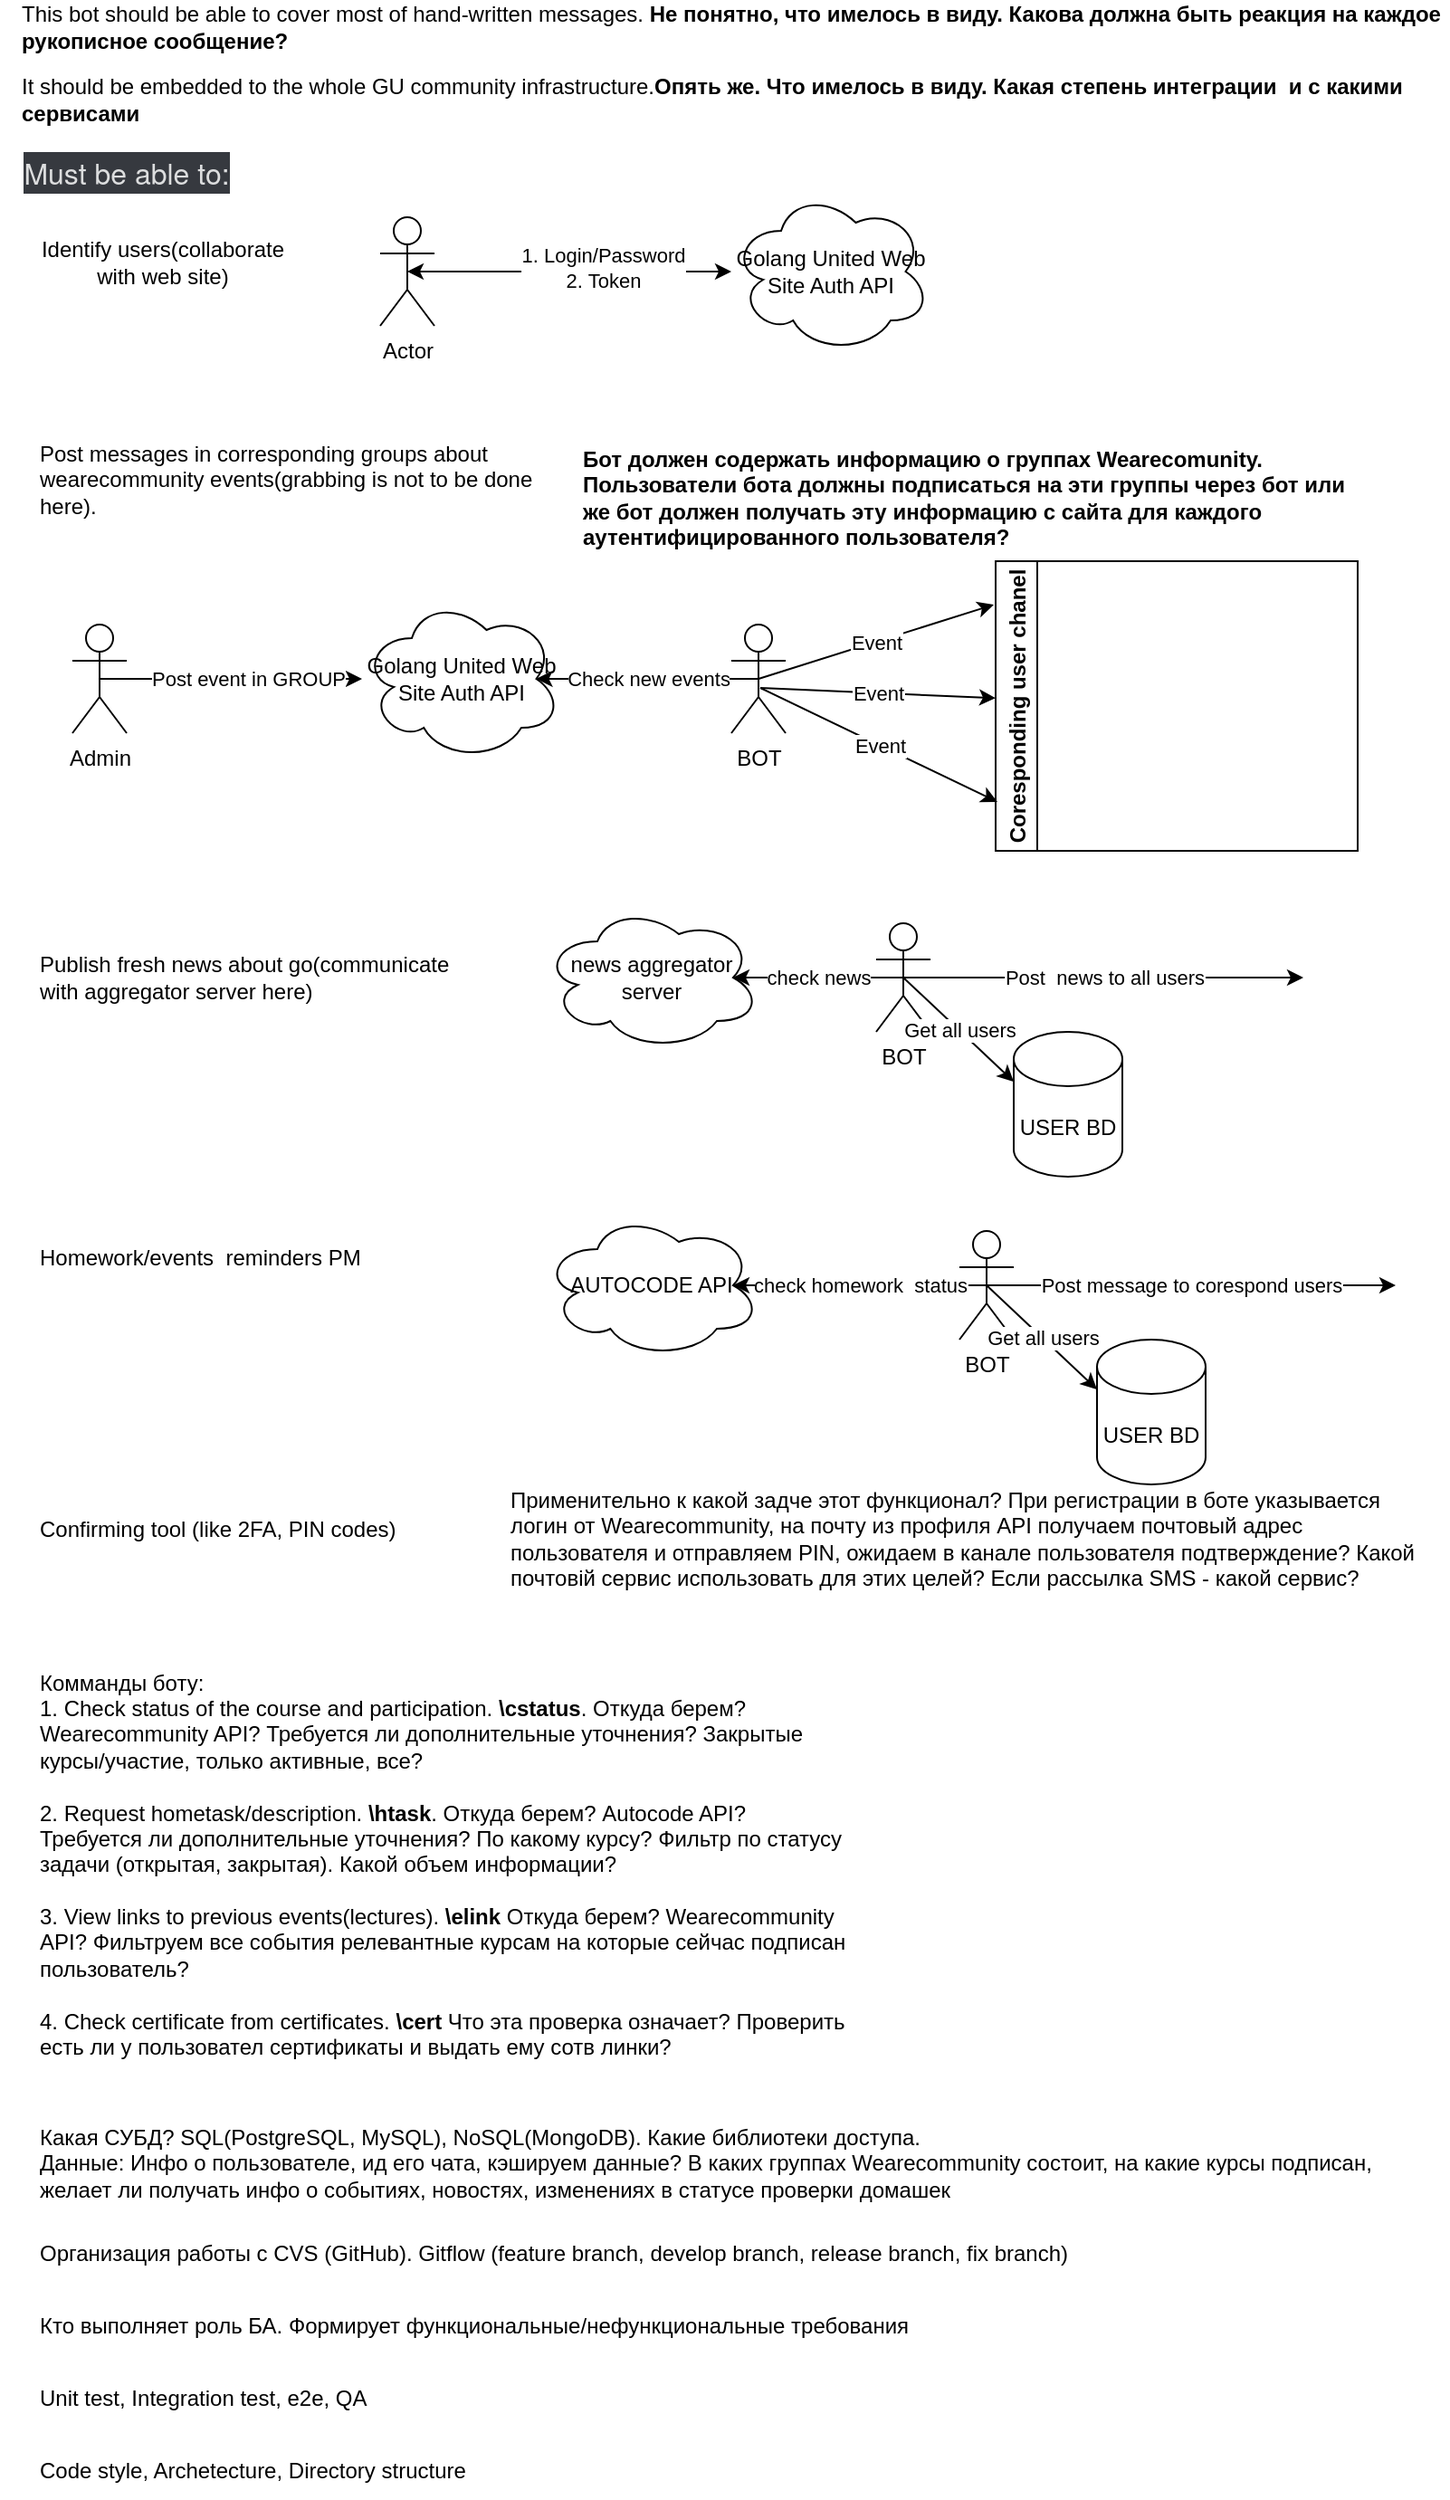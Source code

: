 <mxfile version="20.3.7" type="github">
  <diagram id="NuDOtJG8TD-ys9CqmtJ7" name="Страница 1">
    <mxGraphModel dx="868" dy="460" grid="1" gridSize="10" guides="1" tooltips="1" connect="1" arrows="1" fold="1" page="1" pageScale="1" pageWidth="827" pageHeight="1169" math="0" shadow="0">
      <root>
        <mxCell id="0" />
        <mxCell id="1" parent="0" />
        <mxCell id="jUb1sBOBOLr7_-jceM8G-1" value="This bot should be able to cover most of hand-written messages. &lt;b&gt;Не понятно, что имелось в виду. Какова должна быть реакция на каждое рукописное сообщение?&lt;/b&gt;" style="text;html=1;strokeColor=none;fillColor=none;align=left;verticalAlign=middle;whiteSpace=wrap;rounded=0;" vertex="1" parent="1">
          <mxGeometry x="20" y="30" width="790" height="30" as="geometry" />
        </mxCell>
        <mxCell id="jUb1sBOBOLr7_-jceM8G-2" value="It should be embedded to the whole GU community infrastructure.&lt;b&gt;Опять же. Что имелось в виду. Какая степень интеграции&amp;nbsp; и с какими сервисами&lt;/b&gt;" style="text;html=1;strokeColor=none;fillColor=none;align=left;verticalAlign=middle;whiteSpace=wrap;rounded=0;" vertex="1" parent="1">
          <mxGeometry x="20" y="70" width="790" height="30" as="geometry" />
        </mxCell>
        <mxCell id="jUb1sBOBOLr7_-jceM8G-3" value="&lt;span style=&quot;color: rgb(220, 221, 222); font-family: Whitney, &amp;quot;Helvetica Neue&amp;quot;, Helvetica, Arial, sans-serif; font-size: 16px; text-align: left; background-color: rgb(54, 57, 63);&quot;&gt;Must be able to:&lt;/span&gt;" style="text;html=1;strokeColor=none;fillColor=none;align=center;verticalAlign=middle;whiteSpace=wrap;rounded=0;" vertex="1" parent="1">
          <mxGeometry x="10" y="110" width="140" height="30" as="geometry" />
        </mxCell>
        <mxCell id="jUb1sBOBOLr7_-jceM8G-4" value="Identify users(collaborate with web site)" style="text;html=1;strokeColor=none;fillColor=none;align=center;verticalAlign=middle;whiteSpace=wrap;rounded=0;" vertex="1" parent="1">
          <mxGeometry x="30" y="160" width="140" height="30" as="geometry" />
        </mxCell>
        <mxCell id="jUb1sBOBOLr7_-jceM8G-5" value="Golang United Web Site Auth API" style="ellipse;shape=cloud;whiteSpace=wrap;html=1;" vertex="1" parent="1">
          <mxGeometry x="414" y="135" width="110" height="90" as="geometry" />
        </mxCell>
        <mxCell id="jUb1sBOBOLr7_-jceM8G-6" value="Actor" style="shape=umlActor;verticalLabelPosition=bottom;verticalAlign=top;html=1;outlineConnect=0;" vertex="1" parent="1">
          <mxGeometry x="220" y="150" width="30" height="60" as="geometry" />
        </mxCell>
        <mxCell id="jUb1sBOBOLr7_-jceM8G-7" value="" style="endArrow=classic;startArrow=classic;html=1;rounded=0;exitX=0.5;exitY=0.5;exitDx=0;exitDy=0;exitPerimeter=0;" edge="1" parent="1" source="jUb1sBOBOLr7_-jceM8G-6" target="jUb1sBOBOLr7_-jceM8G-5">
          <mxGeometry width="50" height="50" relative="1" as="geometry">
            <mxPoint x="330" y="210" as="sourcePoint" />
            <mxPoint x="380" y="160" as="targetPoint" />
          </mxGeometry>
        </mxCell>
        <mxCell id="jUb1sBOBOLr7_-jceM8G-8" value="1. Login/Password&lt;br&gt;2. Token" style="edgeLabel;html=1;align=center;verticalAlign=middle;resizable=0;points=[];" vertex="1" connectable="0" parent="jUb1sBOBOLr7_-jceM8G-7">
          <mxGeometry x="0.207" y="2" relative="1" as="geometry">
            <mxPoint as="offset" />
          </mxGeometry>
        </mxCell>
        <mxCell id="jUb1sBOBOLr7_-jceM8G-9" value="Post messages in corresponding groups about wearecommunity events(grabbing is not to be done here)." style="text;html=1;strokeColor=none;fillColor=none;align=left;verticalAlign=middle;whiteSpace=wrap;rounded=0;" vertex="1" parent="1">
          <mxGeometry x="30" y="280" width="300" height="30" as="geometry" />
        </mxCell>
        <mxCell id="jUb1sBOBOLr7_-jceM8G-10" value="Бот должен содержать информацию о группах Wearecomunity. Пользователи бота должны подписаться на эти группы через бот или же бот должен получать эту информацию с сайта для каждого аутентифицированного пользователя?" style="text;html=1;strokeColor=none;fillColor=none;align=left;verticalAlign=middle;whiteSpace=wrap;rounded=0;fontStyle=1" vertex="1" parent="1">
          <mxGeometry x="330" y="270" width="440" height="70" as="geometry" />
        </mxCell>
        <mxCell id="jUb1sBOBOLr7_-jceM8G-11" value="Golang United Web Site Auth API" style="ellipse;shape=cloud;whiteSpace=wrap;html=1;" vertex="1" parent="1">
          <mxGeometry x="210" y="360" width="110" height="90" as="geometry" />
        </mxCell>
        <mxCell id="jUb1sBOBOLr7_-jceM8G-12" value="Admin" style="shape=umlActor;verticalLabelPosition=bottom;verticalAlign=top;html=1;outlineConnect=0;" vertex="1" parent="1">
          <mxGeometry x="50" y="375" width="30" height="60" as="geometry" />
        </mxCell>
        <mxCell id="jUb1sBOBOLr7_-jceM8G-13" value="" style="endArrow=classic;html=1;rounded=0;exitX=0.5;exitY=0.5;exitDx=0;exitDy=0;exitPerimeter=0;" edge="1" parent="1" source="jUb1sBOBOLr7_-jceM8G-12" target="jUb1sBOBOLr7_-jceM8G-11">
          <mxGeometry width="50" height="50" relative="1" as="geometry">
            <mxPoint x="330" y="330" as="sourcePoint" />
            <mxPoint x="380" y="280" as="targetPoint" />
          </mxGeometry>
        </mxCell>
        <mxCell id="jUb1sBOBOLr7_-jceM8G-14" value="Post event in GROUP" style="edgeLabel;html=1;align=center;verticalAlign=middle;resizable=0;points=[];" vertex="1" connectable="0" parent="jUb1sBOBOLr7_-jceM8G-13">
          <mxGeometry x="0.131" relative="1" as="geometry">
            <mxPoint as="offset" />
          </mxGeometry>
        </mxCell>
        <mxCell id="jUb1sBOBOLr7_-jceM8G-15" value="BOT" style="shape=umlActor;verticalLabelPosition=bottom;verticalAlign=top;html=1;outlineConnect=0;" vertex="1" parent="1">
          <mxGeometry x="414" y="375" width="30" height="60" as="geometry" />
        </mxCell>
        <mxCell id="jUb1sBOBOLr7_-jceM8G-18" value="Check new events" style="endArrow=classic;html=1;rounded=0;entryX=0.875;entryY=0.5;entryDx=0;entryDy=0;entryPerimeter=0;exitX=0.5;exitY=0.5;exitDx=0;exitDy=0;exitPerimeter=0;" edge="1" parent="1" source="jUb1sBOBOLr7_-jceM8G-15" target="jUb1sBOBOLr7_-jceM8G-11">
          <mxGeometry width="50" height="50" relative="1" as="geometry">
            <mxPoint x="330" y="360" as="sourcePoint" />
            <mxPoint x="380" y="310" as="targetPoint" />
          </mxGeometry>
        </mxCell>
        <mxCell id="jUb1sBOBOLr7_-jceM8G-19" value="Coresponding user chanel" style="swimlane;horizontal=0;" vertex="1" parent="1">
          <mxGeometry x="560" y="340" width="200" height="160" as="geometry" />
        </mxCell>
        <mxCell id="jUb1sBOBOLr7_-jceM8G-21" value="Event" style="endArrow=classic;html=1;rounded=0;exitX=0.5;exitY=0.5;exitDx=0;exitDy=0;exitPerimeter=0;entryX=-0.005;entryY=0.15;entryDx=0;entryDy=0;entryPerimeter=0;" edge="1" parent="1" source="jUb1sBOBOLr7_-jceM8G-15" target="jUb1sBOBOLr7_-jceM8G-19">
          <mxGeometry relative="1" as="geometry">
            <mxPoint x="310" y="340" as="sourcePoint" />
            <mxPoint x="410" y="340" as="targetPoint" />
          </mxGeometry>
        </mxCell>
        <mxCell id="jUb1sBOBOLr7_-jceM8G-22" value="Event" style="edgeLabel;resizable=0;html=1;align=center;verticalAlign=middle;" connectable="0" vertex="1" parent="jUb1sBOBOLr7_-jceM8G-21">
          <mxGeometry relative="1" as="geometry" />
        </mxCell>
        <mxCell id="jUb1sBOBOLr7_-jceM8G-23" value="" style="endArrow=classic;html=1;rounded=0;" edge="1" parent="1" target="jUb1sBOBOLr7_-jceM8G-19">
          <mxGeometry relative="1" as="geometry">
            <mxPoint x="430" y="410" as="sourcePoint" />
            <mxPoint x="569" y="374" as="targetPoint" />
          </mxGeometry>
        </mxCell>
        <mxCell id="jUb1sBOBOLr7_-jceM8G-24" value="Event" style="edgeLabel;resizable=0;html=1;align=center;verticalAlign=middle;" connectable="0" vertex="1" parent="jUb1sBOBOLr7_-jceM8G-23">
          <mxGeometry relative="1" as="geometry" />
        </mxCell>
        <mxCell id="jUb1sBOBOLr7_-jceM8G-25" value="" style="endArrow=classic;html=1;rounded=0;entryX=0.005;entryY=0.831;entryDx=0;entryDy=0;entryPerimeter=0;" edge="1" parent="1" target="jUb1sBOBOLr7_-jceM8G-19">
          <mxGeometry relative="1" as="geometry">
            <mxPoint x="430" y="410" as="sourcePoint" />
            <mxPoint x="570" y="425.652" as="targetPoint" />
          </mxGeometry>
        </mxCell>
        <mxCell id="jUb1sBOBOLr7_-jceM8G-26" value="Event" style="edgeLabel;resizable=0;html=1;align=center;verticalAlign=middle;" connectable="0" vertex="1" parent="jUb1sBOBOLr7_-jceM8G-25">
          <mxGeometry relative="1" as="geometry" />
        </mxCell>
        <mxCell id="jUb1sBOBOLr7_-jceM8G-27" value="Publish fresh news about go(communicate with aggregator server here)" style="text;html=1;strokeColor=none;fillColor=none;align=left;verticalAlign=middle;whiteSpace=wrap;rounded=0;" vertex="1" parent="1">
          <mxGeometry x="30" y="555" width="230" height="30" as="geometry" />
        </mxCell>
        <mxCell id="jUb1sBOBOLr7_-jceM8G-28" value="news aggregator server" style="ellipse;shape=cloud;whiteSpace=wrap;html=1;" vertex="1" parent="1">
          <mxGeometry x="310" y="530" width="120" height="80" as="geometry" />
        </mxCell>
        <mxCell id="jUb1sBOBOLr7_-jceM8G-29" value="BOT" style="shape=umlActor;verticalLabelPosition=bottom;verticalAlign=top;html=1;outlineConnect=0;" vertex="1" parent="1">
          <mxGeometry x="494" y="540" width="30" height="60" as="geometry" />
        </mxCell>
        <mxCell id="jUb1sBOBOLr7_-jceM8G-30" value="" style="endArrow=classic;html=1;rounded=0;entryX=0.875;entryY=0.5;entryDx=0;entryDy=0;entryPerimeter=0;exitX=0.5;exitY=0.5;exitDx=0;exitDy=0;exitPerimeter=0;" edge="1" parent="1" source="jUb1sBOBOLr7_-jceM8G-29" target="jUb1sBOBOLr7_-jceM8G-28">
          <mxGeometry relative="1" as="geometry">
            <mxPoint x="330" y="480" as="sourcePoint" />
            <mxPoint x="430" y="480" as="targetPoint" />
          </mxGeometry>
        </mxCell>
        <mxCell id="jUb1sBOBOLr7_-jceM8G-31" value="check news" style="edgeLabel;resizable=0;html=1;align=center;verticalAlign=middle;" connectable="0" vertex="1" parent="jUb1sBOBOLr7_-jceM8G-30">
          <mxGeometry relative="1" as="geometry" />
        </mxCell>
        <mxCell id="jUb1sBOBOLr7_-jceM8G-32" value="USER BD" style="shape=cylinder3;whiteSpace=wrap;html=1;boundedLbl=1;backgroundOutline=1;size=15;" vertex="1" parent="1">
          <mxGeometry x="570" y="600" width="60" height="80" as="geometry" />
        </mxCell>
        <mxCell id="jUb1sBOBOLr7_-jceM8G-34" value="" style="endArrow=classic;html=1;rounded=0;entryX=0;entryY=0;entryDx=0;entryDy=27.5;entryPerimeter=0;exitX=0.5;exitY=0.5;exitDx=0;exitDy=0;exitPerimeter=0;" edge="1" parent="1" source="jUb1sBOBOLr7_-jceM8G-29" target="jUb1sBOBOLr7_-jceM8G-32">
          <mxGeometry relative="1" as="geometry">
            <mxPoint x="330" y="480" as="sourcePoint" />
            <mxPoint x="430" y="480" as="targetPoint" />
          </mxGeometry>
        </mxCell>
        <mxCell id="jUb1sBOBOLr7_-jceM8G-35" value="Get all users" style="edgeLabel;resizable=0;html=1;align=center;verticalAlign=middle;" connectable="0" vertex="1" parent="jUb1sBOBOLr7_-jceM8G-34">
          <mxGeometry relative="1" as="geometry" />
        </mxCell>
        <mxCell id="jUb1sBOBOLr7_-jceM8G-36" value="" style="endArrow=classic;html=1;rounded=0;exitX=0.5;exitY=0.5;exitDx=0;exitDy=0;exitPerimeter=0;" edge="1" parent="1" source="jUb1sBOBOLr7_-jceM8G-29">
          <mxGeometry relative="1" as="geometry">
            <mxPoint x="330" y="480" as="sourcePoint" />
            <mxPoint x="730" y="570" as="targetPoint" />
          </mxGeometry>
        </mxCell>
        <mxCell id="jUb1sBOBOLr7_-jceM8G-37" value="Post&amp;nbsp; news to all users" style="edgeLabel;resizable=0;html=1;align=center;verticalAlign=middle;" connectable="0" vertex="1" parent="jUb1sBOBOLr7_-jceM8G-36">
          <mxGeometry relative="1" as="geometry" />
        </mxCell>
        <mxCell id="jUb1sBOBOLr7_-jceM8G-38" value="Homework/events&amp;nbsp; reminders PM" style="text;html=1;strokeColor=none;fillColor=none;align=left;verticalAlign=middle;whiteSpace=wrap;rounded=0;" vertex="1" parent="1">
          <mxGeometry x="30" y="710" width="190" height="30" as="geometry" />
        </mxCell>
        <mxCell id="jUb1sBOBOLr7_-jceM8G-39" value="AUTOCODE API" style="ellipse;shape=cloud;whiteSpace=wrap;html=1;" vertex="1" parent="1">
          <mxGeometry x="310" y="700" width="120" height="80" as="geometry" />
        </mxCell>
        <mxCell id="jUb1sBOBOLr7_-jceM8G-44" value="BOT" style="shape=umlActor;verticalLabelPosition=bottom;verticalAlign=top;html=1;outlineConnect=0;" vertex="1" parent="1">
          <mxGeometry x="540" y="710" width="30" height="60" as="geometry" />
        </mxCell>
        <mxCell id="jUb1sBOBOLr7_-jceM8G-46" value="USER BD" style="shape=cylinder3;whiteSpace=wrap;html=1;boundedLbl=1;backgroundOutline=1;size=15;" vertex="1" parent="1">
          <mxGeometry x="616" y="770" width="60" height="80" as="geometry" />
        </mxCell>
        <mxCell id="jUb1sBOBOLr7_-jceM8G-47" value="" style="endArrow=classic;html=1;rounded=0;entryX=0;entryY=0;entryDx=0;entryDy=27.5;entryPerimeter=0;exitX=0.5;exitY=0.5;exitDx=0;exitDy=0;exitPerimeter=0;" edge="1" parent="1" source="jUb1sBOBOLr7_-jceM8G-44" target="jUb1sBOBOLr7_-jceM8G-46">
          <mxGeometry relative="1" as="geometry">
            <mxPoint x="376" y="650" as="sourcePoint" />
            <mxPoint x="476" y="650" as="targetPoint" />
          </mxGeometry>
        </mxCell>
        <mxCell id="jUb1sBOBOLr7_-jceM8G-48" value="Get all users" style="edgeLabel;resizable=0;html=1;align=center;verticalAlign=middle;" connectable="0" vertex="1" parent="jUb1sBOBOLr7_-jceM8G-47">
          <mxGeometry relative="1" as="geometry" />
        </mxCell>
        <mxCell id="jUb1sBOBOLr7_-jceM8G-49" value="" style="endArrow=classic;html=1;rounded=0;entryX=0.875;entryY=0.5;entryDx=0;entryDy=0;entryPerimeter=0;exitX=0.5;exitY=0.5;exitDx=0;exitDy=0;exitPerimeter=0;" edge="1" parent="1" source="jUb1sBOBOLr7_-jceM8G-44" target="jUb1sBOBOLr7_-jceM8G-39">
          <mxGeometry relative="1" as="geometry">
            <mxPoint x="522" y="750" as="sourcePoint" />
            <mxPoint x="428" y="750" as="targetPoint" />
          </mxGeometry>
        </mxCell>
        <mxCell id="jUb1sBOBOLr7_-jceM8G-50" value="check homework&amp;nbsp; status" style="edgeLabel;resizable=0;html=1;align=center;verticalAlign=middle;" connectable="0" vertex="1" parent="jUb1sBOBOLr7_-jceM8G-49">
          <mxGeometry relative="1" as="geometry" />
        </mxCell>
        <mxCell id="jUb1sBOBOLr7_-jceM8G-51" value="" style="endArrow=classic;html=1;rounded=0;" edge="1" parent="1">
          <mxGeometry relative="1" as="geometry">
            <mxPoint x="555" y="740" as="sourcePoint" />
            <mxPoint x="781" y="740" as="targetPoint" />
          </mxGeometry>
        </mxCell>
        <mxCell id="jUb1sBOBOLr7_-jceM8G-52" value="Post message to corespond users" style="edgeLabel;resizable=0;html=1;align=center;verticalAlign=middle;" connectable="0" vertex="1" parent="jUb1sBOBOLr7_-jceM8G-51">
          <mxGeometry relative="1" as="geometry" />
        </mxCell>
        <mxCell id="jUb1sBOBOLr7_-jceM8G-53" value="Confirming tool (like 2FA, PIN codes)" style="text;html=1;strokeColor=none;fillColor=none;align=left;verticalAlign=middle;whiteSpace=wrap;rounded=0;" vertex="1" parent="1">
          <mxGeometry x="30" y="860" width="210" height="30" as="geometry" />
        </mxCell>
        <mxCell id="jUb1sBOBOLr7_-jceM8G-54" value="Применительно к какой задче этот функционал? При регистрации в боте указывается логин от Wearecommunity, на почту из профиля API получаем почтовый адрес пользователя и отправляем PIN, ожидаем в канале пользователя подтверждение? Какой почтовій сервис использовать для этих целей? Если рассылка SMS - какой сервис?" style="text;html=1;strokeColor=none;fillColor=none;align=left;verticalAlign=middle;whiteSpace=wrap;rounded=0;" vertex="1" parent="1">
          <mxGeometry x="290" y="860" width="510" height="40" as="geometry" />
        </mxCell>
        <mxCell id="jUb1sBOBOLr7_-jceM8G-55" value="Комманды боту:&lt;br&gt;1.&amp;nbsp;Check status of the course and participation. &lt;b&gt;\cstatus&lt;/b&gt;. Откуда берем? Wearecommunity API? Требуется ли дополнительные уточнения? Закрытые курсы/участие, только активные, все?&lt;br&gt;&lt;br&gt;2.&amp;nbsp;Request hometask/description. &lt;b&gt;\htask&lt;/b&gt;. Откуда берем? Autocode API? Требуется ли дополнительные уточнения? По какому курсу? Фильтр по статусу задачи (открытая, закрытая). Какой объем информации?&lt;br&gt;&lt;br&gt;3.&amp;nbsp;View links to previous events(lectures). &lt;b&gt;\elink&amp;nbsp;&lt;/b&gt;Откуда берем? Wearecommunity API? Фильтруем все события релевантные курсам на которые сейчас подписан пользователь?&lt;br&gt;&lt;br&gt;4.&amp;nbsp;Check certificate from certificates. &lt;b&gt;\cert&amp;nbsp;&lt;/b&gt;Что эта проверка означает? Проверить есть ли у пользовател сертификаты и выдать ему сотв линки?" style="text;html=1;strokeColor=none;fillColor=none;align=left;verticalAlign=middle;whiteSpace=wrap;rounded=0;" vertex="1" parent="1">
          <mxGeometry x="30" y="930" width="450" height="260" as="geometry" />
        </mxCell>
        <mxCell id="jUb1sBOBOLr7_-jceM8G-56" value="Какая СУБД? SQL(PostgreSQL, MySQL), NoSQL(MongoDB). Какие библиотеки доступа.&lt;br&gt;Данные: Инфо о пользователе, ид его чата, кэшируем данные? В каких группах Wearecommunity состоит, на какие курсы подписан, желает ли получать инфо о событиях, новостях, изменениях в статусе проверки домашек" style="text;html=1;strokeColor=none;fillColor=none;align=left;verticalAlign=middle;whiteSpace=wrap;rounded=0;" vertex="1" parent="1">
          <mxGeometry x="30" y="1210" width="740" height="30" as="geometry" />
        </mxCell>
        <mxCell id="jUb1sBOBOLr7_-jceM8G-57" value="Организация работы с CVS (GitHub). Gitflow (feature branch, develop branch, release branch, fix branch)" style="text;html=1;strokeColor=none;fillColor=none;align=left;verticalAlign=middle;whiteSpace=wrap;rounded=0;" vertex="1" parent="1">
          <mxGeometry x="30" y="1260" width="760" height="30" as="geometry" />
        </mxCell>
        <mxCell id="jUb1sBOBOLr7_-jceM8G-58" value="Кто выполняет роль БА. Формирует функциональные/нефункциональные требования" style="text;html=1;strokeColor=none;fillColor=none;align=left;verticalAlign=middle;whiteSpace=wrap;rounded=0;" vertex="1" parent="1">
          <mxGeometry x="30" y="1300" width="710" height="30" as="geometry" />
        </mxCell>
        <mxCell id="jUb1sBOBOLr7_-jceM8G-59" value="Unit test, Integration test, e2e, QA" style="text;html=1;strokeColor=none;fillColor=none;align=left;verticalAlign=middle;whiteSpace=wrap;rounded=0;" vertex="1" parent="1">
          <mxGeometry x="30" y="1340" width="210" height="30" as="geometry" />
        </mxCell>
        <mxCell id="jUb1sBOBOLr7_-jceM8G-60" value="Code style, Archetecture, Directory structure" style="text;html=1;strokeColor=none;fillColor=none;align=left;verticalAlign=middle;whiteSpace=wrap;rounded=0;" vertex="1" parent="1">
          <mxGeometry x="30" y="1380" width="310" height="30" as="geometry" />
        </mxCell>
      </root>
    </mxGraphModel>
  </diagram>
</mxfile>

